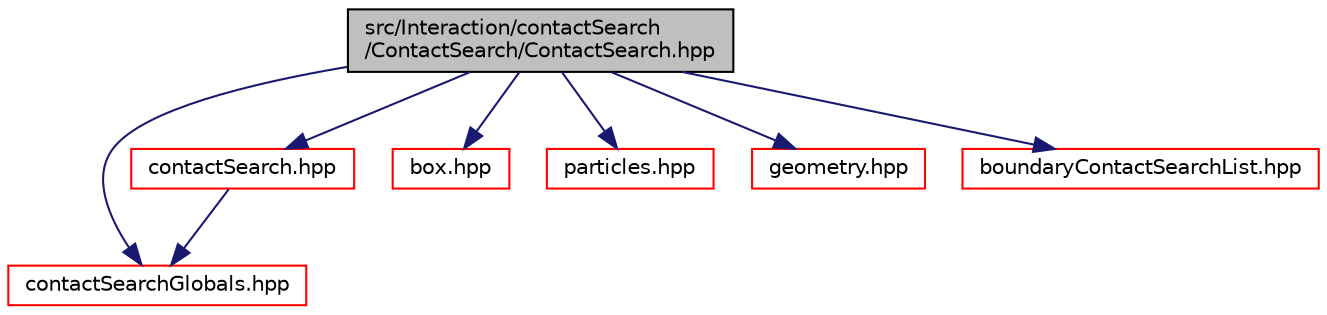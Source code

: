 digraph "src/Interaction/contactSearch/ContactSearch/ContactSearch.hpp"
{
 // LATEX_PDF_SIZE
  edge [fontname="Helvetica",fontsize="10",labelfontname="Helvetica",labelfontsize="10"];
  node [fontname="Helvetica",fontsize="10",shape=record];
  Node1 [label="src/Interaction/contactSearch\l/ContactSearch/ContactSearch.hpp",height=0.2,width=0.4,color="black", fillcolor="grey75", style="filled", fontcolor="black",tooltip=" "];
  Node1 -> Node2 [color="midnightblue",fontsize="10",style="solid",fontname="Helvetica"];
  Node2 [label="contactSearchGlobals.hpp",height=0.2,width=0.4,color="red", fillcolor="white", style="filled",URL="$contactSearchGlobals_8hpp.html",tooltip=" "];
  Node1 -> Node41 [color="midnightblue",fontsize="10",style="solid",fontname="Helvetica"];
  Node41 [label="contactSearch.hpp",height=0.2,width=0.4,color="red", fillcolor="white", style="filled",URL="$contactSearch_8hpp.html",tooltip=" "];
  Node41 -> Node2 [color="midnightblue",fontsize="10",style="solid",fontname="Helvetica"];
  Node1 -> Node65 [color="midnightblue",fontsize="10",style="solid",fontname="Helvetica"];
  Node65 [label="box.hpp",height=0.2,width=0.4,color="red", fillcolor="white", style="filled",URL="$box_8hpp.html",tooltip=" "];
  Node1 -> Node66 [color="midnightblue",fontsize="10",style="solid",fontname="Helvetica"];
  Node66 [label="particles.hpp",height=0.2,width=0.4,color="red", fillcolor="white", style="filled",URL="$particles_8hpp.html",tooltip=" "];
  Node1 -> Node172 [color="midnightblue",fontsize="10",style="solid",fontname="Helvetica"];
  Node172 [label="geometry.hpp",height=0.2,width=0.4,color="red", fillcolor="white", style="filled",URL="$geometry_8hpp.html",tooltip=" "];
  Node1 -> Node179 [color="midnightblue",fontsize="10",style="solid",fontname="Helvetica"];
  Node179 [label="boundaryContactSearchList.hpp",height=0.2,width=0.4,color="red", fillcolor="white", style="filled",URL="$boundaryContactSearchList_8hpp.html",tooltip=" "];
}
